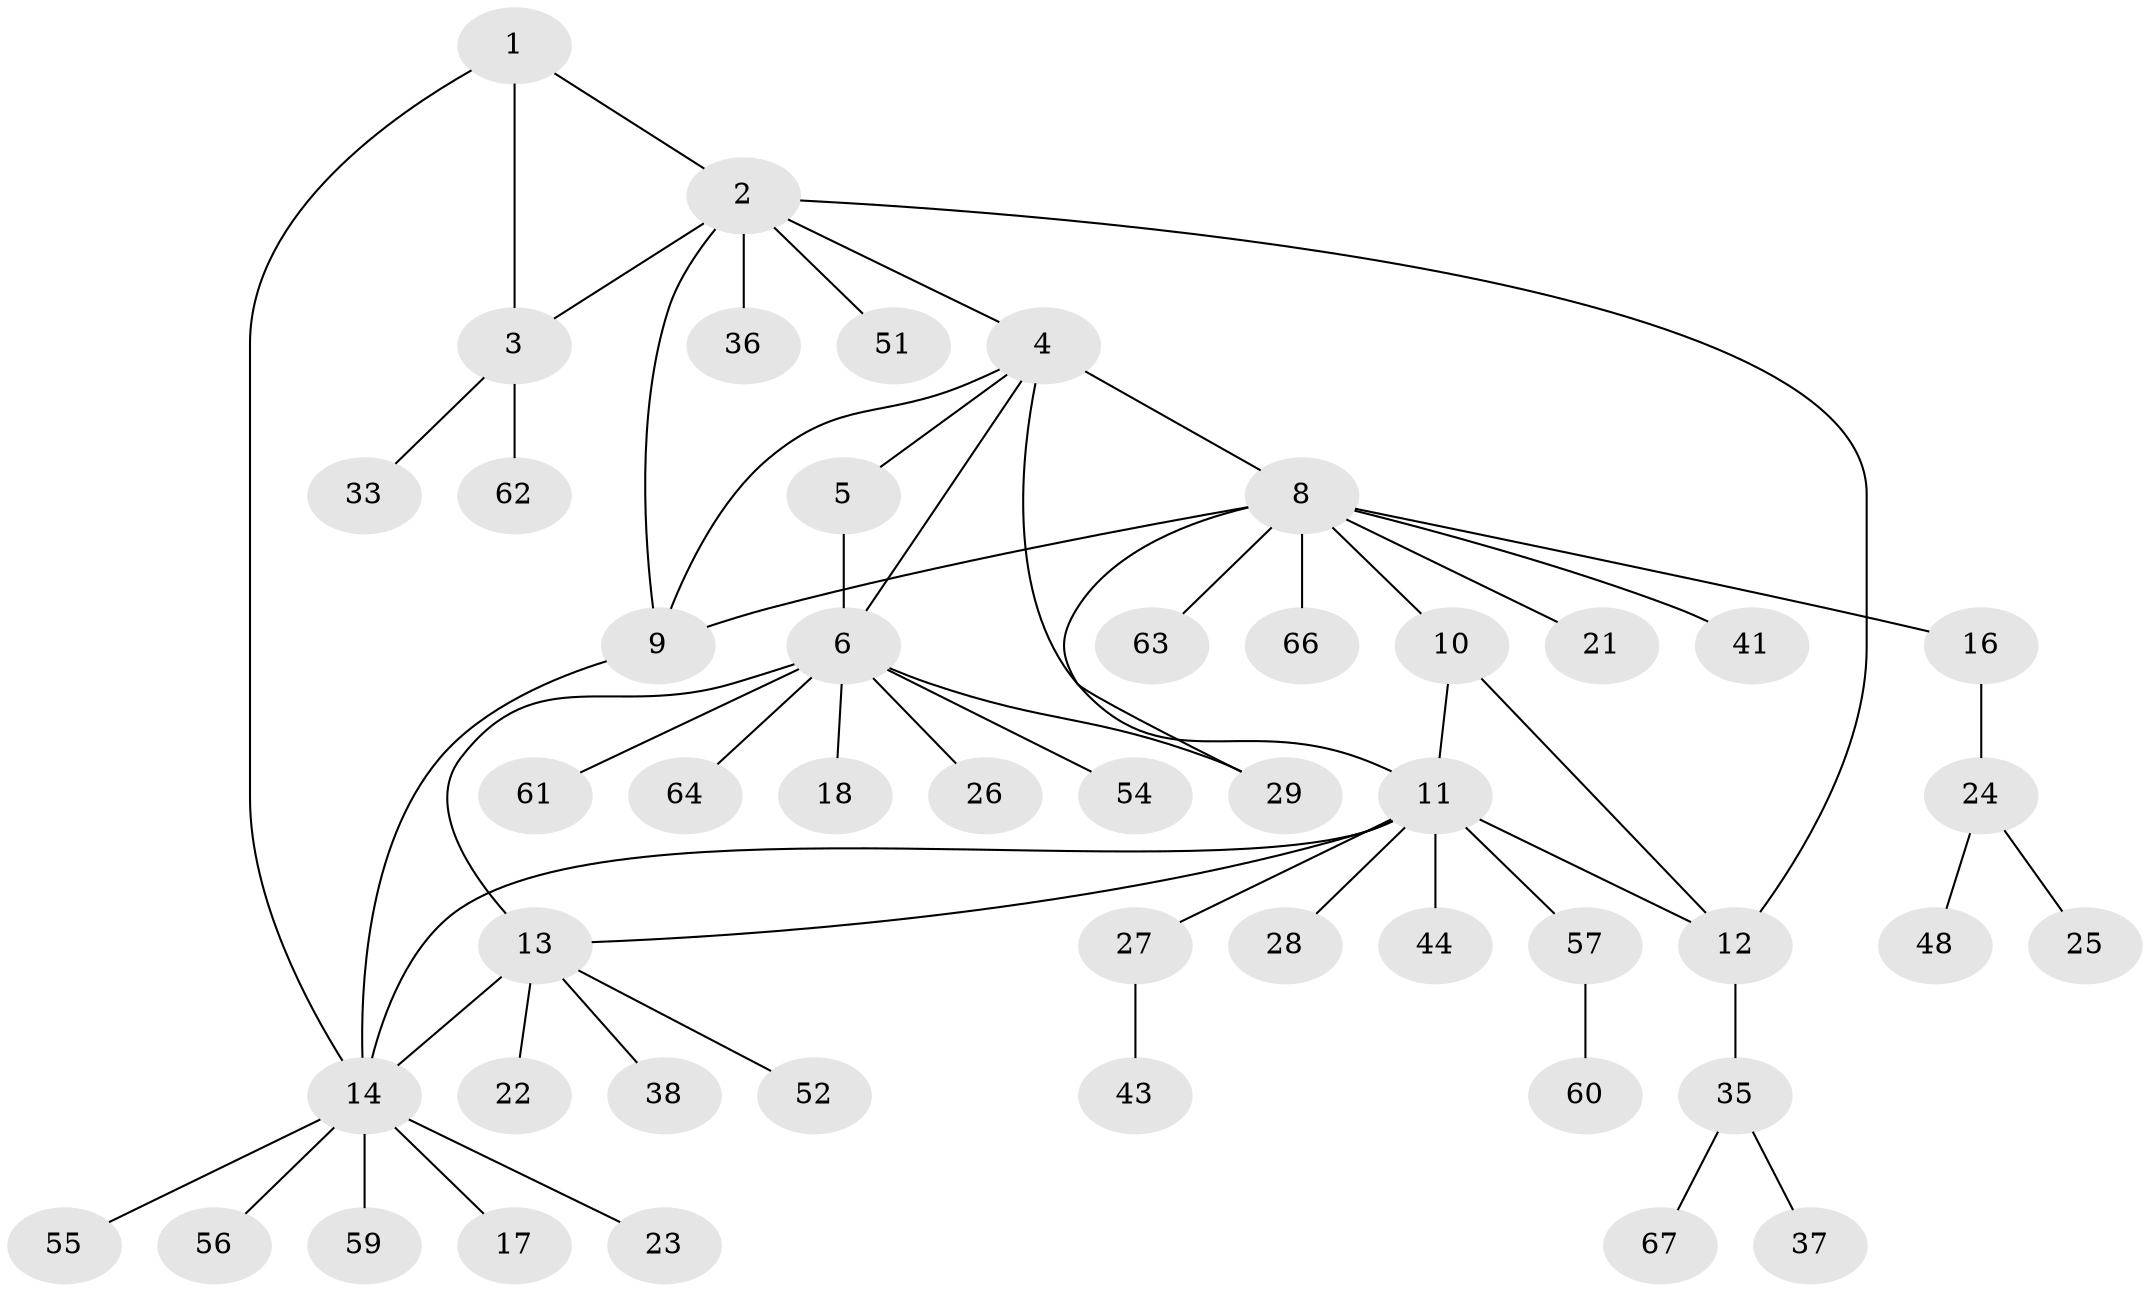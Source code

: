 // Generated by graph-tools (version 1.1) at 2025/24/03/03/25 07:24:16]
// undirected, 48 vertices, 59 edges
graph export_dot {
graph [start="1"]
  node [color=gray90,style=filled];
  1;
  2 [super="+45"];
  3 [super="+32"];
  4 [super="+7"];
  5 [super="+53"];
  6 [super="+68"];
  8 [super="+20"];
  9;
  10;
  11 [super="+42"];
  12 [super="+19"];
  13 [super="+30"];
  14 [super="+15"];
  16 [super="+49"];
  17 [super="+34"];
  18 [super="+58"];
  21 [super="+31"];
  22;
  23 [super="+40"];
  24 [super="+47"];
  25;
  26 [super="+50"];
  27 [super="+39"];
  28;
  29;
  33;
  35;
  36;
  37 [super="+46"];
  38;
  41;
  43;
  44;
  48;
  51 [super="+65"];
  52;
  54;
  55;
  56;
  57;
  59;
  60;
  61;
  62;
  63;
  64;
  66;
  67;
  1 -- 2;
  1 -- 3;
  1 -- 14;
  2 -- 3;
  2 -- 4;
  2 -- 9;
  2 -- 12;
  2 -- 36;
  2 -- 51;
  3 -- 62;
  3 -- 33;
  4 -- 5;
  4 -- 6;
  4 -- 11;
  4 -- 8;
  4 -- 9;
  5 -- 6;
  6 -- 13;
  6 -- 18;
  6 -- 26;
  6 -- 29;
  6 -- 54;
  6 -- 61;
  6 -- 64;
  8 -- 9;
  8 -- 10;
  8 -- 16;
  8 -- 21;
  8 -- 29;
  8 -- 41;
  8 -- 63;
  8 -- 66;
  9 -- 14;
  10 -- 11;
  10 -- 12;
  11 -- 12;
  11 -- 27;
  11 -- 28;
  11 -- 44;
  11 -- 57;
  11 -- 13;
  11 -- 14;
  12 -- 35;
  13 -- 14 [weight=2];
  13 -- 22;
  13 -- 38;
  13 -- 52;
  14 -- 17;
  14 -- 56;
  14 -- 23;
  14 -- 55;
  14 -- 59;
  16 -- 24;
  24 -- 25;
  24 -- 48;
  27 -- 43;
  35 -- 37;
  35 -- 67;
  57 -- 60;
}

